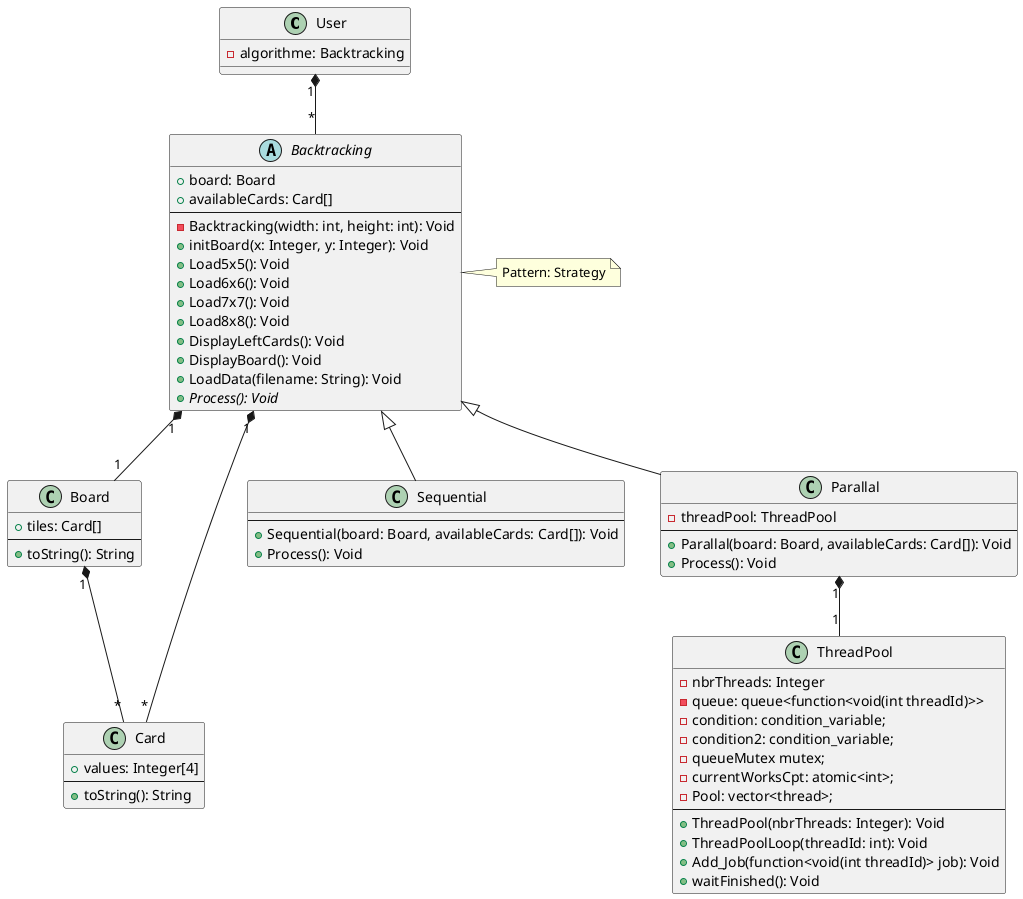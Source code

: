 @startuml Overview

class User {
    - algorithme: Backtracking
}
User "1" *-- "*" Backtracking

class Board {
    + tiles: Card[]
    ---
    + toString(): String
}
Board "1" *-- "*" Card

class Card {
    + values: Integer[4]
    ---
    + toString(): String
}

abstract class Backtracking {
    + board: Board
    + availableCards: Card[]
    ---
    - Backtracking(width: int, height: int): Void
    + initBoard(x: Integer, y: Integer): Void
    + Load5x5(): Void
    + Load6x6(): Void
    + Load7x7(): Void
    + Load8x8(): Void
    + DisplayLeftCards(): Void
    + DisplayBoard(): Void
    + LoadData(filename: String): Void
    + {abstract} Process(): Void
}
note right of Backtracking
Pattern: Strategy
end note
Backtracking "1" *-- "1" Board
Backtracking "1" *-- "*" Card

class Sequential extends Backtracking {
    ---
    + Sequential(board: Board, availableCards: Card[]): Void
    + Process(): Void
}

class Parallal extends Backtracking {
    - threadPool: ThreadPool
    ---
    + Parallal(board: Board, availableCards: Card[]): Void
    + Process(): Void
}

class ThreadPool {
    - nbrThreads: Integer
    - queue: queue<function<void(int threadId)>>
    - condition: condition_variable;
    - condition2: condition_variable;
    - queueMutex mutex;
    - currentWorksCpt: atomic<int>;
    - Pool: vector<thread>;
    ---
    + ThreadPool(nbrThreads: Integer): Void
    + ThreadPoolLoop(threadId: int): Void
    + Add_Job(function<void(int threadId)> job): Void
    + waitFinished(): Void
}
Parallal "1" *-- "1" ThreadPool

@enduml